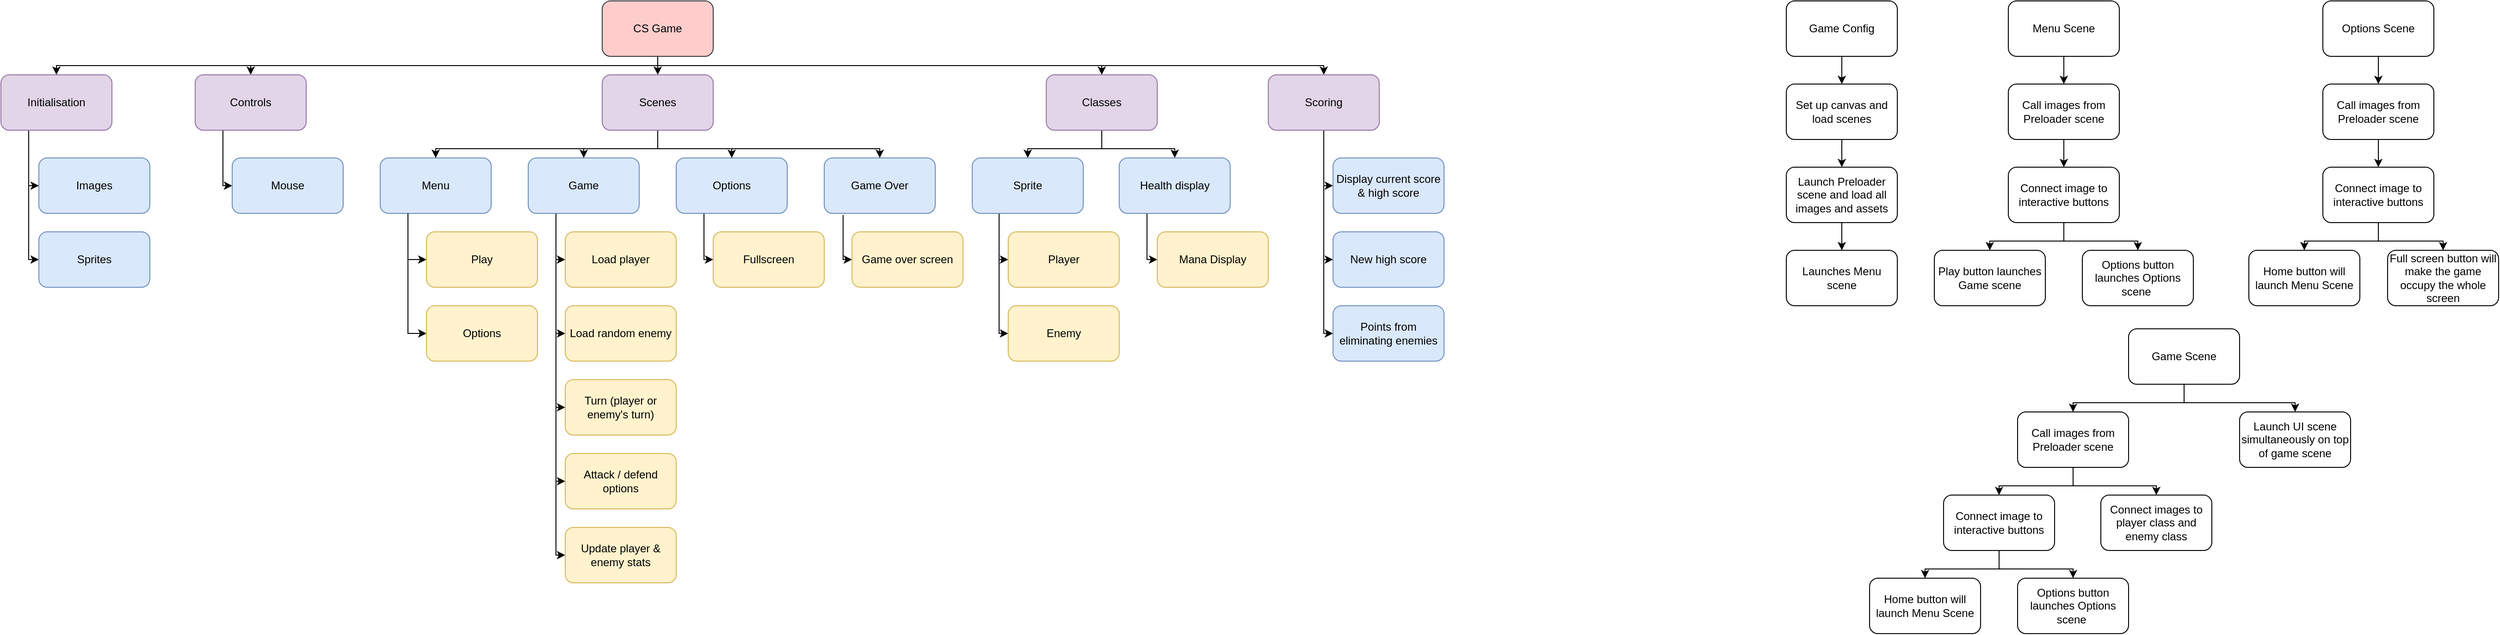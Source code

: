<mxfile version="12.5.8" type="github">
  <diagram id="lfXYJvxCAhUcY_fn3c6l" name="Page-1">
    <mxGraphModel dx="3327" dy="934" grid="1" gridSize="10" guides="1" tooltips="1" connect="1" arrows="1" fold="1" page="1" pageScale="1" pageWidth="827" pageHeight="1169" math="0" shadow="0">
      <root>
        <mxCell id="0"/>
        <mxCell id="1" parent="0"/>
        <mxCell id="5WL3lZxglGsXFXUX4CAb-3" value="" style="edgeStyle=orthogonalEdgeStyle;rounded=0;orthogonalLoop=1;jettySize=auto;html=1;" parent="1" source="5WL3lZxglGsXFXUX4CAb-1" target="5WL3lZxglGsXFXUX4CAb-2" edge="1">
          <mxGeometry relative="1" as="geometry"/>
        </mxCell>
        <mxCell id="5WL3lZxglGsXFXUX4CAb-1" value="Game Config" style="rounded=1;whiteSpace=wrap;html=1;" parent="1" vertex="1">
          <mxGeometry x="600" width="120" height="60" as="geometry"/>
        </mxCell>
        <mxCell id="5WL3lZxglGsXFXUX4CAb-8" value="" style="edgeStyle=orthogonalEdgeStyle;rounded=0;orthogonalLoop=1;jettySize=auto;html=1;" parent="1" source="5WL3lZxglGsXFXUX4CAb-2" target="5WL3lZxglGsXFXUX4CAb-7" edge="1">
          <mxGeometry relative="1" as="geometry"/>
        </mxCell>
        <mxCell id="5WL3lZxglGsXFXUX4CAb-2" value="Set up canvas and load scenes" style="rounded=1;whiteSpace=wrap;html=1;" parent="1" vertex="1">
          <mxGeometry x="600" y="90" width="120" height="60" as="geometry"/>
        </mxCell>
        <mxCell id="5WL3lZxglGsXFXUX4CAb-10" value="" style="edgeStyle=orthogonalEdgeStyle;rounded=0;orthogonalLoop=1;jettySize=auto;html=1;" parent="1" source="5WL3lZxglGsXFXUX4CAb-7" target="5WL3lZxglGsXFXUX4CAb-9" edge="1">
          <mxGeometry relative="1" as="geometry"/>
        </mxCell>
        <mxCell id="5WL3lZxglGsXFXUX4CAb-7" value="Launch Preloader scene and load all images and assets" style="rounded=1;whiteSpace=wrap;html=1;" parent="1" vertex="1">
          <mxGeometry x="600" y="180" width="120" height="60" as="geometry"/>
        </mxCell>
        <mxCell id="5WL3lZxglGsXFXUX4CAb-9" value="Launches Menu scene" style="rounded=1;whiteSpace=wrap;html=1;" parent="1" vertex="1">
          <mxGeometry x="600" y="270" width="120" height="60" as="geometry"/>
        </mxCell>
        <mxCell id="5WL3lZxglGsXFXUX4CAb-13" value="" style="edgeStyle=orthogonalEdgeStyle;rounded=0;orthogonalLoop=1;jettySize=auto;html=1;" parent="1" source="5WL3lZxglGsXFXUX4CAb-11" target="5WL3lZxglGsXFXUX4CAb-12" edge="1">
          <mxGeometry relative="1" as="geometry"/>
        </mxCell>
        <mxCell id="5WL3lZxglGsXFXUX4CAb-11" value="Menu Scene" style="rounded=1;whiteSpace=wrap;html=1;" parent="1" vertex="1">
          <mxGeometry x="840" width="120" height="60" as="geometry"/>
        </mxCell>
        <mxCell id="5WL3lZxglGsXFXUX4CAb-15" value="" style="edgeStyle=orthogonalEdgeStyle;rounded=0;orthogonalLoop=1;jettySize=auto;html=1;" parent="1" source="5WL3lZxglGsXFXUX4CAb-12" target="5WL3lZxglGsXFXUX4CAb-14" edge="1">
          <mxGeometry relative="1" as="geometry"/>
        </mxCell>
        <mxCell id="5WL3lZxglGsXFXUX4CAb-12" value="Call images from Preloader scene" style="rounded=1;whiteSpace=wrap;html=1;" parent="1" vertex="1">
          <mxGeometry x="840" y="90" width="120" height="60" as="geometry"/>
        </mxCell>
        <mxCell id="5WL3lZxglGsXFXUX4CAb-17" value="" style="edgeStyle=orthogonalEdgeStyle;rounded=0;orthogonalLoop=1;jettySize=auto;html=1;" parent="1" source="5WL3lZxglGsXFXUX4CAb-14" target="5WL3lZxglGsXFXUX4CAb-16" edge="1">
          <mxGeometry relative="1" as="geometry"/>
        </mxCell>
        <mxCell id="5WL3lZxglGsXFXUX4CAb-19" value="" style="edgeStyle=orthogonalEdgeStyle;rounded=0;orthogonalLoop=1;jettySize=auto;html=1;" parent="1" source="5WL3lZxglGsXFXUX4CAb-14" target="5WL3lZxglGsXFXUX4CAb-18" edge="1">
          <mxGeometry relative="1" as="geometry"/>
        </mxCell>
        <mxCell id="5WL3lZxglGsXFXUX4CAb-14" value="Connect image to interactive&amp;nbsp;buttons" style="rounded=1;whiteSpace=wrap;html=1;" parent="1" vertex="1">
          <mxGeometry x="840" y="180" width="120" height="60" as="geometry"/>
        </mxCell>
        <mxCell id="5WL3lZxglGsXFXUX4CAb-18" value="Options button launches Options scene&amp;nbsp;" style="rounded=1;whiteSpace=wrap;html=1;" parent="1" vertex="1">
          <mxGeometry x="920" y="270" width="120" height="60" as="geometry"/>
        </mxCell>
        <mxCell id="5WL3lZxglGsXFXUX4CAb-16" value="Play button launches Game scene" style="rounded=1;whiteSpace=wrap;html=1;" parent="1" vertex="1">
          <mxGeometry x="760" y="270" width="120" height="60" as="geometry"/>
        </mxCell>
        <mxCell id="5WL3lZxglGsXFXUX4CAb-25" value="" style="edgeStyle=orthogonalEdgeStyle;rounded=0;orthogonalLoop=1;jettySize=auto;html=1;" parent="1" source="5WL3lZxglGsXFXUX4CAb-26" target="5WL3lZxglGsXFXUX4CAb-28" edge="1">
          <mxGeometry relative="1" as="geometry"/>
        </mxCell>
        <mxCell id="5WL3lZxglGsXFXUX4CAb-26" value="Options Scene" style="rounded=1;whiteSpace=wrap;html=1;" parent="1" vertex="1">
          <mxGeometry x="1180" width="120" height="60" as="geometry"/>
        </mxCell>
        <mxCell id="5WL3lZxglGsXFXUX4CAb-27" value="" style="edgeStyle=orthogonalEdgeStyle;rounded=0;orthogonalLoop=1;jettySize=auto;html=1;" parent="1" source="5WL3lZxglGsXFXUX4CAb-28" target="5WL3lZxglGsXFXUX4CAb-29" edge="1">
          <mxGeometry relative="1" as="geometry"/>
        </mxCell>
        <mxCell id="5WL3lZxglGsXFXUX4CAb-28" value="Call images from Preloader scene" style="rounded=1;whiteSpace=wrap;html=1;" parent="1" vertex="1">
          <mxGeometry x="1180" y="90" width="120" height="60" as="geometry"/>
        </mxCell>
        <mxCell id="5WL3lZxglGsXFXUX4CAb-31" value="" style="edgeStyle=orthogonalEdgeStyle;rounded=0;orthogonalLoop=1;jettySize=auto;html=1;" parent="1" source="5WL3lZxglGsXFXUX4CAb-29" target="5WL3lZxglGsXFXUX4CAb-30" edge="1">
          <mxGeometry relative="1" as="geometry"/>
        </mxCell>
        <mxCell id="5WL3lZxglGsXFXUX4CAb-35" value="" style="edgeStyle=orthogonalEdgeStyle;rounded=0;orthogonalLoop=1;jettySize=auto;html=1;" parent="1" source="5WL3lZxglGsXFXUX4CAb-29" target="5WL3lZxglGsXFXUX4CAb-34" edge="1">
          <mxGeometry relative="1" as="geometry"/>
        </mxCell>
        <mxCell id="5WL3lZxglGsXFXUX4CAb-29" value="Connect image to interactive&amp;nbsp;buttons" style="rounded=1;whiteSpace=wrap;html=1;" parent="1" vertex="1">
          <mxGeometry x="1180" y="180" width="120" height="60" as="geometry"/>
        </mxCell>
        <mxCell id="5WL3lZxglGsXFXUX4CAb-34" value="Home button will launch Menu Scene" style="rounded=1;whiteSpace=wrap;html=1;" parent="1" vertex="1">
          <mxGeometry x="1100" y="270" width="120" height="60" as="geometry"/>
        </mxCell>
        <mxCell id="5WL3lZxglGsXFXUX4CAb-30" value="Full screen button will make the game occupy the whole screen" style="rounded=1;whiteSpace=wrap;html=1;" parent="1" vertex="1">
          <mxGeometry x="1250" y="270" width="120" height="60" as="geometry"/>
        </mxCell>
        <mxCell id="5WL3lZxglGsXFXUX4CAb-36" value="" style="edgeStyle=orthogonalEdgeStyle;rounded=0;orthogonalLoop=1;jettySize=auto;html=1;" parent="1" source="5WL3lZxglGsXFXUX4CAb-37" target="5WL3lZxglGsXFXUX4CAb-39" edge="1">
          <mxGeometry relative="1" as="geometry">
            <Array as="points">
              <mxPoint x="1030" y="435"/>
              <mxPoint x="910" y="435"/>
            </Array>
          </mxGeometry>
        </mxCell>
        <mxCell id="5WL3lZxglGsXFXUX4CAb-49" value="" style="edgeStyle=orthogonalEdgeStyle;rounded=0;orthogonalLoop=1;jettySize=auto;html=1;" parent="1" source="5WL3lZxglGsXFXUX4CAb-37" target="5WL3lZxglGsXFXUX4CAb-48" edge="1">
          <mxGeometry relative="1" as="geometry">
            <Array as="points">
              <mxPoint x="1030" y="435"/>
              <mxPoint x="1150" y="435"/>
            </Array>
          </mxGeometry>
        </mxCell>
        <mxCell id="5WL3lZxglGsXFXUX4CAb-37" value="Game Scene" style="rounded=1;whiteSpace=wrap;html=1;" parent="1" vertex="1">
          <mxGeometry x="970" y="355" width="120" height="60" as="geometry"/>
        </mxCell>
        <mxCell id="5WL3lZxglGsXFXUX4CAb-48" value="Launch UI scene simultaneously on top of game scene" style="rounded=1;whiteSpace=wrap;html=1;" parent="1" vertex="1">
          <mxGeometry x="1090" y="445" width="120" height="60" as="geometry"/>
        </mxCell>
        <mxCell id="5WL3lZxglGsXFXUX4CAb-38" value="" style="edgeStyle=orthogonalEdgeStyle;rounded=0;orthogonalLoop=1;jettySize=auto;html=1;entryX=0.5;entryY=0;entryDx=0;entryDy=0;" parent="1" source="5WL3lZxglGsXFXUX4CAb-39" target="5WL3lZxglGsXFXUX4CAb-40" edge="1">
          <mxGeometry relative="1" as="geometry">
            <Array as="points">
              <mxPoint x="910" y="525"/>
              <mxPoint x="830" y="525"/>
            </Array>
          </mxGeometry>
        </mxCell>
        <mxCell id="5WL3lZxglGsXFXUX4CAb-47" value="" style="edgeStyle=orthogonalEdgeStyle;rounded=0;orthogonalLoop=1;jettySize=auto;html=1;entryX=0.5;entryY=0;entryDx=0;entryDy=0;entryPerimeter=0;" parent="1" target="5WL3lZxglGsXFXUX4CAb-46" edge="1">
          <mxGeometry relative="1" as="geometry">
            <mxPoint x="910" y="505" as="sourcePoint"/>
            <Array as="points">
              <mxPoint x="910" y="525"/>
              <mxPoint x="1000" y="525"/>
            </Array>
          </mxGeometry>
        </mxCell>
        <mxCell id="5WL3lZxglGsXFXUX4CAb-39" value="Call images from Preloader scene" style="rounded=1;whiteSpace=wrap;html=1;" parent="1" vertex="1">
          <mxGeometry x="850" y="445" width="120" height="60" as="geometry"/>
        </mxCell>
        <mxCell id="5WL3lZxglGsXFXUX4CAb-46" value="Connect images to player class and enemy class" style="rounded=1;whiteSpace=wrap;html=1;" parent="1" vertex="1">
          <mxGeometry x="940" y="535" width="120" height="60" as="geometry"/>
        </mxCell>
        <mxCell id="5WL3lZxglGsXFXUX4CAb-42" style="edgeStyle=orthogonalEdgeStyle;rounded=0;orthogonalLoop=1;jettySize=auto;html=1;exitX=0.5;exitY=1;exitDx=0;exitDy=0;entryX=0.5;entryY=0;entryDx=0;entryDy=0;" parent="1" source="5WL3lZxglGsXFXUX4CAb-40" target="5WL3lZxglGsXFXUX4CAb-41" edge="1">
          <mxGeometry relative="1" as="geometry">
            <Array as="points">
              <mxPoint x="830" y="615"/>
              <mxPoint x="750" y="615"/>
            </Array>
          </mxGeometry>
        </mxCell>
        <mxCell id="5WL3lZxglGsXFXUX4CAb-44" style="edgeStyle=orthogonalEdgeStyle;rounded=0;orthogonalLoop=1;jettySize=auto;html=1;entryX=0.5;entryY=0;entryDx=0;entryDy=0;" parent="1" source="5WL3lZxglGsXFXUX4CAb-40" target="5WL3lZxglGsXFXUX4CAb-43" edge="1">
          <mxGeometry relative="1" as="geometry">
            <Array as="points">
              <mxPoint x="830" y="615"/>
              <mxPoint x="910" y="615"/>
            </Array>
          </mxGeometry>
        </mxCell>
        <mxCell id="5WL3lZxglGsXFXUX4CAb-40" value="Connect image to interactive&amp;nbsp;buttons" style="rounded=1;whiteSpace=wrap;html=1;" parent="1" vertex="1">
          <mxGeometry x="770" y="535" width="120" height="60" as="geometry"/>
        </mxCell>
        <mxCell id="5WL3lZxglGsXFXUX4CAb-41" value="Home button will launch Menu Scene" style="rounded=1;whiteSpace=wrap;html=1;" parent="1" vertex="1">
          <mxGeometry x="690" y="625" width="120" height="60" as="geometry"/>
        </mxCell>
        <mxCell id="5WL3lZxglGsXFXUX4CAb-43" value="Options button launches Options scene&amp;nbsp;" style="rounded=1;whiteSpace=wrap;html=1;" parent="1" vertex="1">
          <mxGeometry x="850" y="625" width="120" height="60" as="geometry"/>
        </mxCell>
        <mxCell id="qqgmUEQR6ak8owxvvTi3-18" style="edgeStyle=orthogonalEdgeStyle;rounded=0;orthogonalLoop=1;jettySize=auto;html=1;exitX=0.5;exitY=1;exitDx=0;exitDy=0;entryX=0.5;entryY=0;entryDx=0;entryDy=0;" parent="1" source="qqgmUEQR6ak8owxvvTi3-3" target="qqgmUEQR6ak8owxvvTi3-10" edge="1">
          <mxGeometry relative="1" as="geometry">
            <Array as="points">
              <mxPoint x="-620" y="60"/>
              <mxPoint x="-620" y="60"/>
            </Array>
          </mxGeometry>
        </mxCell>
        <mxCell id="qqgmUEQR6ak8owxvvTi3-19" style="edgeStyle=orthogonalEdgeStyle;rounded=0;orthogonalLoop=1;jettySize=auto;html=1;exitX=0.5;exitY=1;exitDx=0;exitDy=0;entryX=0.5;entryY=0;entryDx=0;entryDy=0;" parent="1" source="qqgmUEQR6ak8owxvvTi3-3" target="qqgmUEQR6ak8owxvvTi3-12" edge="1">
          <mxGeometry relative="1" as="geometry">
            <Array as="points">
              <mxPoint x="-620" y="70"/>
              <mxPoint x="-1270" y="70"/>
            </Array>
            <mxPoint x="-661" y="60" as="sourcePoint"/>
          </mxGeometry>
        </mxCell>
        <mxCell id="ZKlI2Zc0H6N3hNEYGNPE-6" value="" style="edgeStyle=orthogonalEdgeStyle;rounded=0;orthogonalLoop=1;jettySize=auto;html=1;exitX=0.5;exitY=1;exitDx=0;exitDy=0;entryX=0.5;entryY=0;entryDx=0;entryDy=0;" parent="1" source="qqgmUEQR6ak8owxvvTi3-3" target="ZKlI2Zc0H6N3hNEYGNPE-5" edge="1">
          <mxGeometry relative="1" as="geometry">
            <Array as="points">
              <mxPoint x="-620" y="70"/>
              <mxPoint x="100" y="70"/>
            </Array>
          </mxGeometry>
        </mxCell>
        <mxCell id="VFqi8HGkt-6UIhwy1R85-14" style="edgeStyle=orthogonalEdgeStyle;rounded=0;orthogonalLoop=1;jettySize=auto;html=1;exitX=0.5;exitY=1;exitDx=0;exitDy=0;entryX=0.5;entryY=0;entryDx=0;entryDy=0;" edge="1" parent="1" source="qqgmUEQR6ak8owxvvTi3-3" target="VFqi8HGkt-6UIhwy1R85-4">
          <mxGeometry relative="1" as="geometry">
            <Array as="points">
              <mxPoint x="-620" y="70"/>
              <mxPoint x="-140" y="70"/>
            </Array>
          </mxGeometry>
        </mxCell>
        <mxCell id="VFqi8HGkt-6UIhwy1R85-15" style="edgeStyle=orthogonalEdgeStyle;rounded=0;orthogonalLoop=1;jettySize=auto;html=1;exitX=0.5;exitY=1;exitDx=0;exitDy=0;entryX=0.5;entryY=0;entryDx=0;entryDy=0;" edge="1" parent="1" source="qqgmUEQR6ak8owxvvTi3-3" target="xv5lyWpSyrCkxbT2559y-5">
          <mxGeometry relative="1" as="geometry">
            <Array as="points">
              <mxPoint x="-620" y="70"/>
              <mxPoint x="-1060" y="70"/>
            </Array>
          </mxGeometry>
        </mxCell>
        <mxCell id="qqgmUEQR6ak8owxvvTi3-3" value="CS Game" style="rounded=1;whiteSpace=wrap;html=1;fillColor=#ffcccc;strokeColor=#36393d;" parent="1" vertex="1">
          <mxGeometry x="-680" width="120" height="60" as="geometry"/>
        </mxCell>
        <mxCell id="xv5lyWpSyrCkxbT2559y-8" value="" style="edgeStyle=orthogonalEdgeStyle;rounded=0;orthogonalLoop=1;jettySize=auto;html=1;exitX=0.25;exitY=1;exitDx=0;exitDy=0;" parent="1" source="xv5lyWpSyrCkxbT2559y-5" target="xv5lyWpSyrCkxbT2559y-7" edge="1">
          <mxGeometry relative="1" as="geometry">
            <Array as="points">
              <mxPoint x="-1090" y="200"/>
            </Array>
          </mxGeometry>
        </mxCell>
        <mxCell id="xv5lyWpSyrCkxbT2559y-5" value="Controls" style="rounded=1;whiteSpace=wrap;html=1;fillColor=#E1D5E7;strokeColor=#9673a6;" parent="1" vertex="1">
          <mxGeometry x="-1120" y="80" width="120" height="60" as="geometry"/>
        </mxCell>
        <mxCell id="xv5lyWpSyrCkxbT2559y-7" value="Mouse" style="rounded=1;whiteSpace=wrap;html=1;fillColor=#dae8fc;strokeColor=#6c8ebf;" parent="1" vertex="1">
          <mxGeometry x="-1080" y="170" width="120" height="60" as="geometry"/>
        </mxCell>
        <mxCell id="ZKlI2Zc0H6N3hNEYGNPE-8" value="" style="edgeStyle=orthogonalEdgeStyle;rounded=0;orthogonalLoop=1;jettySize=auto;html=1;entryX=0;entryY=0.5;entryDx=0;entryDy=0;" parent="1" source="ZKlI2Zc0H6N3hNEYGNPE-5" target="ZKlI2Zc0H6N3hNEYGNPE-7" edge="1">
          <mxGeometry relative="1" as="geometry">
            <Array as="points">
              <mxPoint x="100" y="200"/>
            </Array>
          </mxGeometry>
        </mxCell>
        <mxCell id="xv5lyWpSyrCkxbT2559y-2" value="" style="edgeStyle=orthogonalEdgeStyle;rounded=0;orthogonalLoop=1;jettySize=auto;html=1;entryX=0;entryY=0.5;entryDx=0;entryDy=0;" parent="1" source="ZKlI2Zc0H6N3hNEYGNPE-5" target="xv5lyWpSyrCkxbT2559y-1" edge="1">
          <mxGeometry relative="1" as="geometry">
            <Array as="points">
              <mxPoint x="100" y="280"/>
            </Array>
          </mxGeometry>
        </mxCell>
        <mxCell id="akF4ewOna4r7wW4yMPLq-2" value="" style="edgeStyle=orthogonalEdgeStyle;rounded=0;orthogonalLoop=1;jettySize=auto;html=1;" parent="1" source="ZKlI2Zc0H6N3hNEYGNPE-5" target="akF4ewOna4r7wW4yMPLq-1" edge="1">
          <mxGeometry relative="1" as="geometry">
            <Array as="points">
              <mxPoint x="100" y="340"/>
              <mxPoint x="100" y="340"/>
            </Array>
          </mxGeometry>
        </mxCell>
        <mxCell id="ZKlI2Zc0H6N3hNEYGNPE-5" value="Scoring" style="rounded=1;whiteSpace=wrap;html=1;fillColor=#e1d5e7;strokeColor=#9673a6;" parent="1" vertex="1">
          <mxGeometry x="40" y="80" width="120" height="60" as="geometry"/>
        </mxCell>
        <mxCell id="akF4ewOna4r7wW4yMPLq-1" value="Points from eliminating enemies" style="rounded=1;whiteSpace=wrap;html=1;fillColor=#dae8fc;strokeColor=#6c8ebf;" parent="1" vertex="1">
          <mxGeometry x="110" y="330" width="120" height="60" as="geometry"/>
        </mxCell>
        <mxCell id="xv5lyWpSyrCkxbT2559y-1" value="New high score" style="rounded=1;whiteSpace=wrap;html=1;fillColor=#dae8fc;strokeColor=#6c8ebf;" parent="1" vertex="1">
          <mxGeometry x="110" y="250" width="120" height="60" as="geometry"/>
        </mxCell>
        <mxCell id="ZKlI2Zc0H6N3hNEYGNPE-7" value="Display current score&lt;br&gt;&amp;amp; high score" style="rounded=1;whiteSpace=wrap;html=1;fillColor=#dae8fc;strokeColor=#6c8ebf;" parent="1" vertex="1">
          <mxGeometry x="110" y="170" width="120" height="60" as="geometry"/>
        </mxCell>
        <mxCell id="qqgmUEQR6ak8owxvvTi3-37" style="edgeStyle=orthogonalEdgeStyle;rounded=0;orthogonalLoop=1;jettySize=auto;html=1;exitX=0.25;exitY=1;exitDx=0;exitDy=0;entryX=0;entryY=0.5;entryDx=0;entryDy=0;" parent="1" source="qqgmUEQR6ak8owxvvTi3-4" target="qqgmUEQR6ak8owxvvTi3-35" edge="1">
          <mxGeometry relative="1" as="geometry">
            <Array as="points">
              <mxPoint x="-730" y="280"/>
            </Array>
          </mxGeometry>
        </mxCell>
        <mxCell id="akF4ewOna4r7wW4yMPLq-5" value="" style="edgeStyle=orthogonalEdgeStyle;rounded=0;orthogonalLoop=1;jettySize=auto;html=1;" parent="1" source="qqgmUEQR6ak8owxvvTi3-4" target="akF4ewOna4r7wW4yMPLq-4" edge="1">
          <mxGeometry relative="1" as="geometry">
            <Array as="points">
              <mxPoint x="-730" y="360"/>
            </Array>
          </mxGeometry>
        </mxCell>
        <mxCell id="P8dMCxh2PTXHV4TIlTyM-2" value="" style="edgeStyle=orthogonalEdgeStyle;rounded=0;orthogonalLoop=1;jettySize=auto;html=1;entryX=0;entryY=0.5;entryDx=0;entryDy=0;" parent="1" source="qqgmUEQR6ak8owxvvTi3-4" target="P8dMCxh2PTXHV4TIlTyM-3" edge="1">
          <mxGeometry relative="1" as="geometry">
            <Array as="points">
              <mxPoint x="-730" y="440"/>
            </Array>
          </mxGeometry>
        </mxCell>
        <mxCell id="P8dMCxh2PTXHV4TIlTyM-4" value="" style="edgeStyle=orthogonalEdgeStyle;rounded=0;orthogonalLoop=1;jettySize=auto;html=1;entryX=0;entryY=0.5;entryDx=0;entryDy=0;" parent="1" source="qqgmUEQR6ak8owxvvTi3-4" target="P8dMCxh2PTXHV4TIlTyM-1" edge="1">
          <mxGeometry relative="1" as="geometry">
            <Array as="points">
              <mxPoint x="-730" y="520"/>
            </Array>
          </mxGeometry>
        </mxCell>
        <mxCell id="P8dMCxh2PTXHV4TIlTyM-7" value="" style="edgeStyle=orthogonalEdgeStyle;rounded=0;orthogonalLoop=1;jettySize=auto;html=1;" parent="1" source="qqgmUEQR6ak8owxvvTi3-4" target="P8dMCxh2PTXHV4TIlTyM-6" edge="1">
          <mxGeometry relative="1" as="geometry">
            <Array as="points">
              <mxPoint x="-730" y="600"/>
            </Array>
          </mxGeometry>
        </mxCell>
        <mxCell id="qqgmUEQR6ak8owxvvTi3-4" value="Game" style="rounded=1;whiteSpace=wrap;html=1;fillColor=#dae8fc;strokeColor=#6c8ebf;" parent="1" vertex="1">
          <mxGeometry x="-760" y="170" width="120" height="60" as="geometry"/>
        </mxCell>
        <mxCell id="P8dMCxh2PTXHV4TIlTyM-6" value="Update player &amp;amp; enemy stats" style="rounded=1;whiteSpace=wrap;html=1;fillColor=#fff2cc;strokeColor=#d6b656;" parent="1" vertex="1">
          <mxGeometry x="-720" y="570" width="120" height="60" as="geometry"/>
        </mxCell>
        <mxCell id="P8dMCxh2PTXHV4TIlTyM-3" value="Turn (player or enemy&#39;s turn)" style="rounded=1;whiteSpace=wrap;html=1;fillColor=#fff2cc;strokeColor=#d6b656;" parent="1" vertex="1">
          <mxGeometry x="-720" y="410" width="120" height="60" as="geometry"/>
        </mxCell>
        <mxCell id="P8dMCxh2PTXHV4TIlTyM-1" value="Attack / defend options" style="rounded=1;whiteSpace=wrap;html=1;fillColor=#fff2cc;strokeColor=#d6b656;" parent="1" vertex="1">
          <mxGeometry x="-720" y="490" width="120" height="60" as="geometry"/>
        </mxCell>
        <mxCell id="akF4ewOna4r7wW4yMPLq-4" value="Load random enemy" style="rounded=1;whiteSpace=wrap;html=1;fillColor=#fff2cc;strokeColor=#d6b656;" parent="1" vertex="1">
          <mxGeometry x="-720" y="330" width="120" height="60" as="geometry"/>
        </mxCell>
        <mxCell id="uuRdIvsvaQWeYH1buY8k-4" value="" style="edgeStyle=orthogonalEdgeStyle;rounded=0;orthogonalLoop=1;jettySize=auto;html=1;exitX=0.25;exitY=1;exitDx=0;exitDy=0;" parent="1" source="qqgmUEQR6ak8owxvvTi3-5" target="uuRdIvsvaQWeYH1buY8k-3" edge="1">
          <mxGeometry relative="1" as="geometry">
            <Array as="points">
              <mxPoint x="-570" y="280"/>
            </Array>
          </mxGeometry>
        </mxCell>
        <mxCell id="qqgmUEQR6ak8owxvvTi3-5" value="Options" style="rounded=1;whiteSpace=wrap;html=1;fillColor=#dae8fc;strokeColor=#6c8ebf;" parent="1" vertex="1">
          <mxGeometry x="-600" y="170" width="120" height="60" as="geometry"/>
        </mxCell>
        <mxCell id="uuRdIvsvaQWeYH1buY8k-3" value="Fullscreen" style="rounded=1;whiteSpace=wrap;html=1;fillColor=#fff2cc;strokeColor=#d6b656;" parent="1" vertex="1">
          <mxGeometry x="-560" y="250" width="120" height="60" as="geometry"/>
        </mxCell>
        <mxCell id="qqgmUEQR6ak8owxvvTi3-29" value="" style="edgeStyle=orthogonalEdgeStyle;rounded=0;orthogonalLoop=1;jettySize=auto;html=1;exitX=0.25;exitY=1;exitDx=0;exitDy=0;entryX=0;entryY=0.5;entryDx=0;entryDy=0;" parent="1" source="qqgmUEQR6ak8owxvvTi3-6" target="qqgmUEQR6ak8owxvvTi3-28" edge="1">
          <mxGeometry relative="1" as="geometry"/>
        </mxCell>
        <mxCell id="qqgmUEQR6ak8owxvvTi3-6" value="Menu" style="rounded=1;whiteSpace=wrap;html=1;fillColor=#dae8fc;strokeColor=#6c8ebf;" parent="1" vertex="1">
          <mxGeometry x="-920" y="170" width="120" height="60" as="geometry"/>
        </mxCell>
        <mxCell id="qqgmUEQR6ak8owxvvTi3-31" value="" style="edgeStyle=orthogonalEdgeStyle;rounded=0;orthogonalLoop=1;jettySize=auto;html=1;exitX=0.25;exitY=1;exitDx=0;exitDy=0;" parent="1" source="qqgmUEQR6ak8owxvvTi3-6" target="qqgmUEQR6ak8owxvvTi3-30" edge="1">
          <mxGeometry relative="1" as="geometry">
            <Array as="points">
              <mxPoint x="-890" y="360"/>
            </Array>
          </mxGeometry>
        </mxCell>
        <mxCell id="qqgmUEQR6ak8owxvvTi3-28" value="Play" style="rounded=1;whiteSpace=wrap;html=1;fillColor=#fff2cc;strokeColor=#d6b656;" parent="1" vertex="1">
          <mxGeometry x="-870" y="250" width="120" height="60" as="geometry"/>
        </mxCell>
        <mxCell id="qqgmUEQR6ak8owxvvTi3-30" value="Options" style="rounded=1;whiteSpace=wrap;html=1;fillColor=#fff2cc;strokeColor=#d6b656;" parent="1" vertex="1">
          <mxGeometry x="-870" y="330" width="120" height="60" as="geometry"/>
        </mxCell>
        <mxCell id="uuRdIvsvaQWeYH1buY8k-8" value="" style="edgeStyle=orthogonalEdgeStyle;rounded=0;orthogonalLoop=1;jettySize=auto;html=1;entryX=0;entryY=0.5;entryDx=0;entryDy=0;exitX=0.17;exitY=1.03;exitDx=0;exitDy=0;exitPerimeter=0;" parent="1" source="qqgmUEQR6ak8owxvvTi3-7" target="uuRdIvsvaQWeYH1buY8k-7" edge="1">
          <mxGeometry relative="1" as="geometry">
            <Array as="points">
              <mxPoint x="-420" y="280"/>
            </Array>
          </mxGeometry>
        </mxCell>
        <mxCell id="qqgmUEQR6ak8owxvvTi3-7" value="Game Over" style="rounded=1;whiteSpace=wrap;html=1;fillColor=#dae8fc;strokeColor=#6c8ebf;" parent="1" vertex="1">
          <mxGeometry x="-440" y="170" width="120" height="60" as="geometry"/>
        </mxCell>
        <mxCell id="uuRdIvsvaQWeYH1buY8k-7" value="Game over screen" style="rounded=1;whiteSpace=wrap;html=1;fillColor=#fff2cc;strokeColor=#d6b656;" parent="1" vertex="1">
          <mxGeometry x="-410" y="250" width="120" height="60" as="geometry"/>
        </mxCell>
        <mxCell id="qqgmUEQR6ak8owxvvTi3-20" style="edgeStyle=orthogonalEdgeStyle;rounded=0;orthogonalLoop=1;jettySize=auto;html=1;exitX=0.5;exitY=1;exitDx=0;exitDy=0;entryX=0.5;entryY=0;entryDx=0;entryDy=0;" parent="1" source="qqgmUEQR6ak8owxvvTi3-10" target="qqgmUEQR6ak8owxvvTi3-4" edge="1">
          <mxGeometry relative="1" as="geometry">
            <Array as="points">
              <mxPoint x="-620" y="160"/>
              <mxPoint x="-700" y="160"/>
            </Array>
          </mxGeometry>
        </mxCell>
        <mxCell id="qqgmUEQR6ak8owxvvTi3-21" style="edgeStyle=orthogonalEdgeStyle;rounded=0;orthogonalLoop=1;jettySize=auto;html=1;exitX=0.5;exitY=1;exitDx=0;exitDy=0;entryX=0.5;entryY=0;entryDx=0;entryDy=0;" parent="1" source="qqgmUEQR6ak8owxvvTi3-10" target="qqgmUEQR6ak8owxvvTi3-6" edge="1">
          <mxGeometry relative="1" as="geometry">
            <Array as="points">
              <mxPoint x="-620" y="160"/>
              <mxPoint x="-860" y="160"/>
            </Array>
          </mxGeometry>
        </mxCell>
        <mxCell id="qqgmUEQR6ak8owxvvTi3-22" style="edgeStyle=orthogonalEdgeStyle;rounded=0;orthogonalLoop=1;jettySize=auto;html=1;exitX=0.5;exitY=1;exitDx=0;exitDy=0;entryX=0.5;entryY=0;entryDx=0;entryDy=0;" parent="1" source="qqgmUEQR6ak8owxvvTi3-10" target="qqgmUEQR6ak8owxvvTi3-5" edge="1">
          <mxGeometry relative="1" as="geometry">
            <Array as="points">
              <mxPoint x="-620" y="160"/>
              <mxPoint x="-540" y="160"/>
            </Array>
          </mxGeometry>
        </mxCell>
        <mxCell id="qqgmUEQR6ak8owxvvTi3-23" style="edgeStyle=orthogonalEdgeStyle;rounded=0;orthogonalLoop=1;jettySize=auto;html=1;exitX=0.5;exitY=1;exitDx=0;exitDy=0;entryX=0.5;entryY=0;entryDx=0;entryDy=0;" parent="1" source="qqgmUEQR6ak8owxvvTi3-10" target="qqgmUEQR6ak8owxvvTi3-7" edge="1">
          <mxGeometry relative="1" as="geometry">
            <Array as="points">
              <mxPoint x="-620" y="160"/>
              <mxPoint x="-380" y="160"/>
            </Array>
          </mxGeometry>
        </mxCell>
        <mxCell id="qqgmUEQR6ak8owxvvTi3-10" value="Scenes" style="rounded=1;whiteSpace=wrap;html=1;fillColor=#e1d5e7;strokeColor=#9673a6;" parent="1" vertex="1">
          <mxGeometry x="-680" y="80" width="120" height="60" as="geometry"/>
        </mxCell>
        <mxCell id="qqgmUEQR6ak8owxvvTi3-26" style="edgeStyle=orthogonalEdgeStyle;rounded=0;orthogonalLoop=1;jettySize=auto;html=1;exitX=0.25;exitY=1;exitDx=0;exitDy=0;entryX=0;entryY=0.5;entryDx=0;entryDy=0;" parent="1" source="qqgmUEQR6ak8owxvvTi3-12" target="qqgmUEQR6ak8owxvvTi3-24" edge="1">
          <mxGeometry relative="1" as="geometry">
            <Array as="points">
              <mxPoint x="-1300" y="200"/>
            </Array>
          </mxGeometry>
        </mxCell>
        <mxCell id="ZKlI2Zc0H6N3hNEYGNPE-3" value="" style="edgeStyle=orthogonalEdgeStyle;rounded=0;orthogonalLoop=1;jettySize=auto;html=1;exitX=0.25;exitY=1;exitDx=0;exitDy=0;entryX=0;entryY=0.5;entryDx=0;entryDy=0;" parent="1" source="qqgmUEQR6ak8owxvvTi3-12" target="ZKlI2Zc0H6N3hNEYGNPE-2" edge="1">
          <mxGeometry relative="1" as="geometry">
            <Array as="points">
              <mxPoint x="-1300" y="280"/>
            </Array>
            <mxPoint x="-1260" y="280" as="targetPoint"/>
          </mxGeometry>
        </mxCell>
        <mxCell id="qqgmUEQR6ak8owxvvTi3-12" value="Initialisation" style="rounded=1;whiteSpace=wrap;html=1;fillColor=#e1d5e7;strokeColor=#9673a6;" parent="1" vertex="1">
          <mxGeometry x="-1330" y="80" width="120" height="60" as="geometry"/>
        </mxCell>
        <mxCell id="ZKlI2Zc0H6N3hNEYGNPE-2" value="Sprites" style="rounded=1;whiteSpace=wrap;html=1;fillColor=#dae8fc;strokeColor=#6c8ebf;" parent="1" vertex="1">
          <mxGeometry x="-1289" y="250" width="120" height="60" as="geometry"/>
        </mxCell>
        <mxCell id="qqgmUEQR6ak8owxvvTi3-24" value="Images" style="rounded=1;whiteSpace=wrap;html=1;fillColor=#dae8fc;strokeColor=#6c8ebf;" parent="1" vertex="1">
          <mxGeometry x="-1289" y="170" width="120" height="60" as="geometry"/>
        </mxCell>
        <mxCell id="qqgmUEQR6ak8owxvvTi3-35" value="Load player" style="rounded=1;whiteSpace=wrap;html=1;fillColor=#fff2cc;strokeColor=#d6b656;" parent="1" vertex="1">
          <mxGeometry x="-720" y="250" width="120" height="60" as="geometry"/>
        </mxCell>
        <mxCell id="VFqi8HGkt-6UIhwy1R85-1" value="" style="edgeStyle=orthogonalEdgeStyle;rounded=0;orthogonalLoop=1;jettySize=auto;html=1;entryX=0.5;entryY=0;entryDx=0;entryDy=0;exitX=0.5;exitY=1;exitDx=0;exitDy=0;" edge="1" parent="1" source="VFqi8HGkt-6UIhwy1R85-4" target="VFqi8HGkt-6UIhwy1R85-7">
          <mxGeometry relative="1" as="geometry">
            <Array as="points">
              <mxPoint x="-140" y="160"/>
              <mxPoint x="-61" y="160"/>
            </Array>
          </mxGeometry>
        </mxCell>
        <mxCell id="VFqi8HGkt-6UIhwy1R85-2" value="" style="edgeStyle=orthogonalEdgeStyle;rounded=0;orthogonalLoop=1;jettySize=auto;html=1;entryX=0.5;entryY=0;entryDx=0;entryDy=0;exitX=0.5;exitY=1;exitDx=0;exitDy=0;" edge="1" parent="1" source="VFqi8HGkt-6UIhwy1R85-4" target="VFqi8HGkt-6UIhwy1R85-6">
          <mxGeometry relative="1" as="geometry">
            <Array as="points">
              <mxPoint x="-140" y="160"/>
              <mxPoint x="-220" y="160"/>
            </Array>
          </mxGeometry>
        </mxCell>
        <mxCell id="VFqi8HGkt-6UIhwy1R85-3" value="" style="edgeStyle=orthogonalEdgeStyle;rounded=0;orthogonalLoop=1;jettySize=auto;html=1;exitX=0.25;exitY=1;exitDx=0;exitDy=0;entryX=0;entryY=0.5;entryDx=0;entryDy=0;" edge="1" parent="1" source="VFqi8HGkt-6UIhwy1R85-6" target="VFqi8HGkt-6UIhwy1R85-5">
          <mxGeometry relative="1" as="geometry">
            <Array as="points">
              <mxPoint x="-251" y="280"/>
            </Array>
          </mxGeometry>
        </mxCell>
        <mxCell id="VFqi8HGkt-6UIhwy1R85-4" value="Classes" style="rounded=1;whiteSpace=wrap;html=1;fillColor=#e1d5e7;strokeColor=#9673a6;" vertex="1" parent="1">
          <mxGeometry x="-200" y="80" width="120" height="60" as="geometry"/>
        </mxCell>
        <mxCell id="VFqi8HGkt-6UIhwy1R85-5" value="Player" style="rounded=1;whiteSpace=wrap;html=1;fillColor=#fff2cc;strokeColor=#d6b656;" vertex="1" parent="1">
          <mxGeometry x="-241.12" y="250" width="120" height="60" as="geometry"/>
        </mxCell>
        <mxCell id="VFqi8HGkt-6UIhwy1R85-13" style="edgeStyle=orthogonalEdgeStyle;rounded=0;orthogonalLoop=1;jettySize=auto;html=1;exitX=0.25;exitY=1;exitDx=0;exitDy=0;entryX=0;entryY=0.5;entryDx=0;entryDy=0;" edge="1" parent="1" source="VFqi8HGkt-6UIhwy1R85-6" target="VFqi8HGkt-6UIhwy1R85-12">
          <mxGeometry relative="1" as="geometry">
            <Array as="points">
              <mxPoint x="-251" y="360"/>
            </Array>
          </mxGeometry>
        </mxCell>
        <mxCell id="VFqi8HGkt-6UIhwy1R85-6" value="Sprite" style="rounded=1;whiteSpace=wrap;html=1;fillColor=#dae8fc;strokeColor=#6c8ebf;" vertex="1" parent="1">
          <mxGeometry x="-280" y="170" width="120" height="60" as="geometry"/>
        </mxCell>
        <mxCell id="VFqi8HGkt-6UIhwy1R85-11" style="edgeStyle=orthogonalEdgeStyle;rounded=0;orthogonalLoop=1;jettySize=auto;html=1;exitX=0.25;exitY=1;exitDx=0;exitDy=0;entryX=0;entryY=0.5;entryDx=0;entryDy=0;" edge="1" parent="1" source="VFqi8HGkt-6UIhwy1R85-7" target="VFqi8HGkt-6UIhwy1R85-9">
          <mxGeometry relative="1" as="geometry">
            <Array as="points">
              <mxPoint x="-92" y="280"/>
            </Array>
          </mxGeometry>
        </mxCell>
        <mxCell id="VFqi8HGkt-6UIhwy1R85-7" value="Health display" style="rounded=1;whiteSpace=wrap;html=1;fillColor=#dae8fc;strokeColor=#6c8ebf;" vertex="1" parent="1">
          <mxGeometry x="-121.12" y="170" width="120" height="60" as="geometry"/>
        </mxCell>
        <mxCell id="VFqi8HGkt-6UIhwy1R85-9" value="Mana Display" style="rounded=1;whiteSpace=wrap;html=1;fillColor=#fff2cc;strokeColor=#d6b656;" vertex="1" parent="1">
          <mxGeometry x="-80" y="250" width="120" height="60" as="geometry"/>
        </mxCell>
        <mxCell id="VFqi8HGkt-6UIhwy1R85-12" value="Enemy" style="rounded=1;whiteSpace=wrap;html=1;fillColor=#fff2cc;strokeColor=#d6b656;" vertex="1" parent="1">
          <mxGeometry x="-241.12" y="330" width="120" height="60" as="geometry"/>
        </mxCell>
      </root>
    </mxGraphModel>
  </diagram>
</mxfile>
